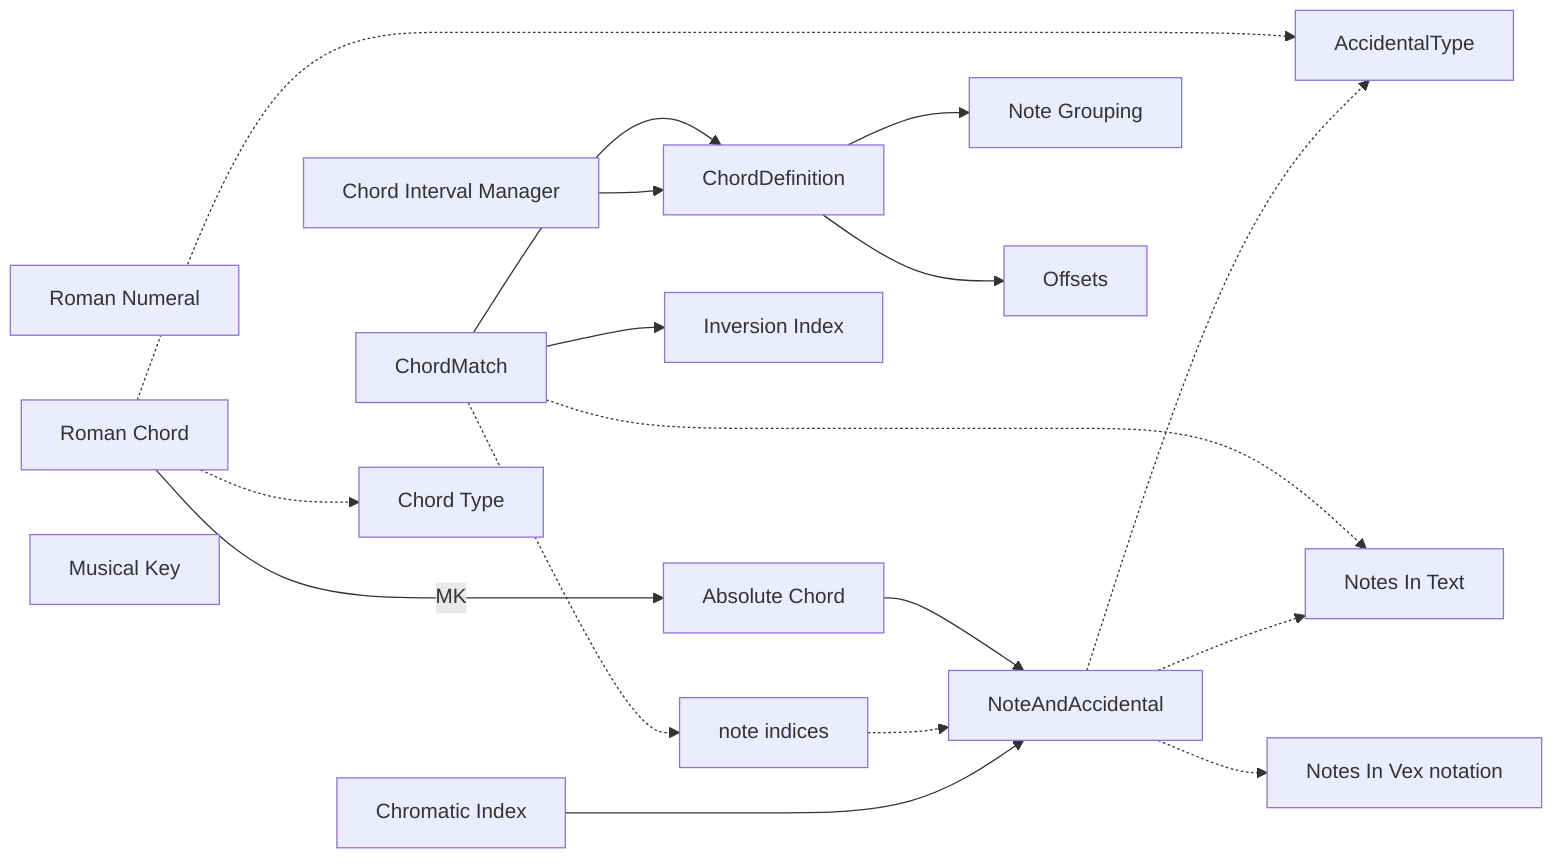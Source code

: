 flowchart LR

NI["note indices"]
NA["NoteAndAccidental"]
NT["Notes In Text"]
NV["Notes In Vex notation"]
CM["ChordMatch"]
CD["ChordDefinition"]
CIM["Chord Interval Manager"]
II["Inversion Index"]
NG["Note Grouping"]
OI["Offsets"]
AT["AccidentalType"]
RN["Roman Numeral"]
RC["Roman Chord"]
AC["Absolute Chord"]
MK["Musical Key"]
CI["Chromatic Index"]
CT["Chord Type"]

AC --> NA
CM --> CD  
CD --> NG
CD --> OI
CIM --> CD
CM -.-> NT
CM -.-> NI
CM --> II
NI -.-> NA 
NA -.-> NT 
NA -.-> NV 

RC -.-> CT
RC -.-> AT
RC --->|MK| AC

CI ---> NA
NA -.-> AT